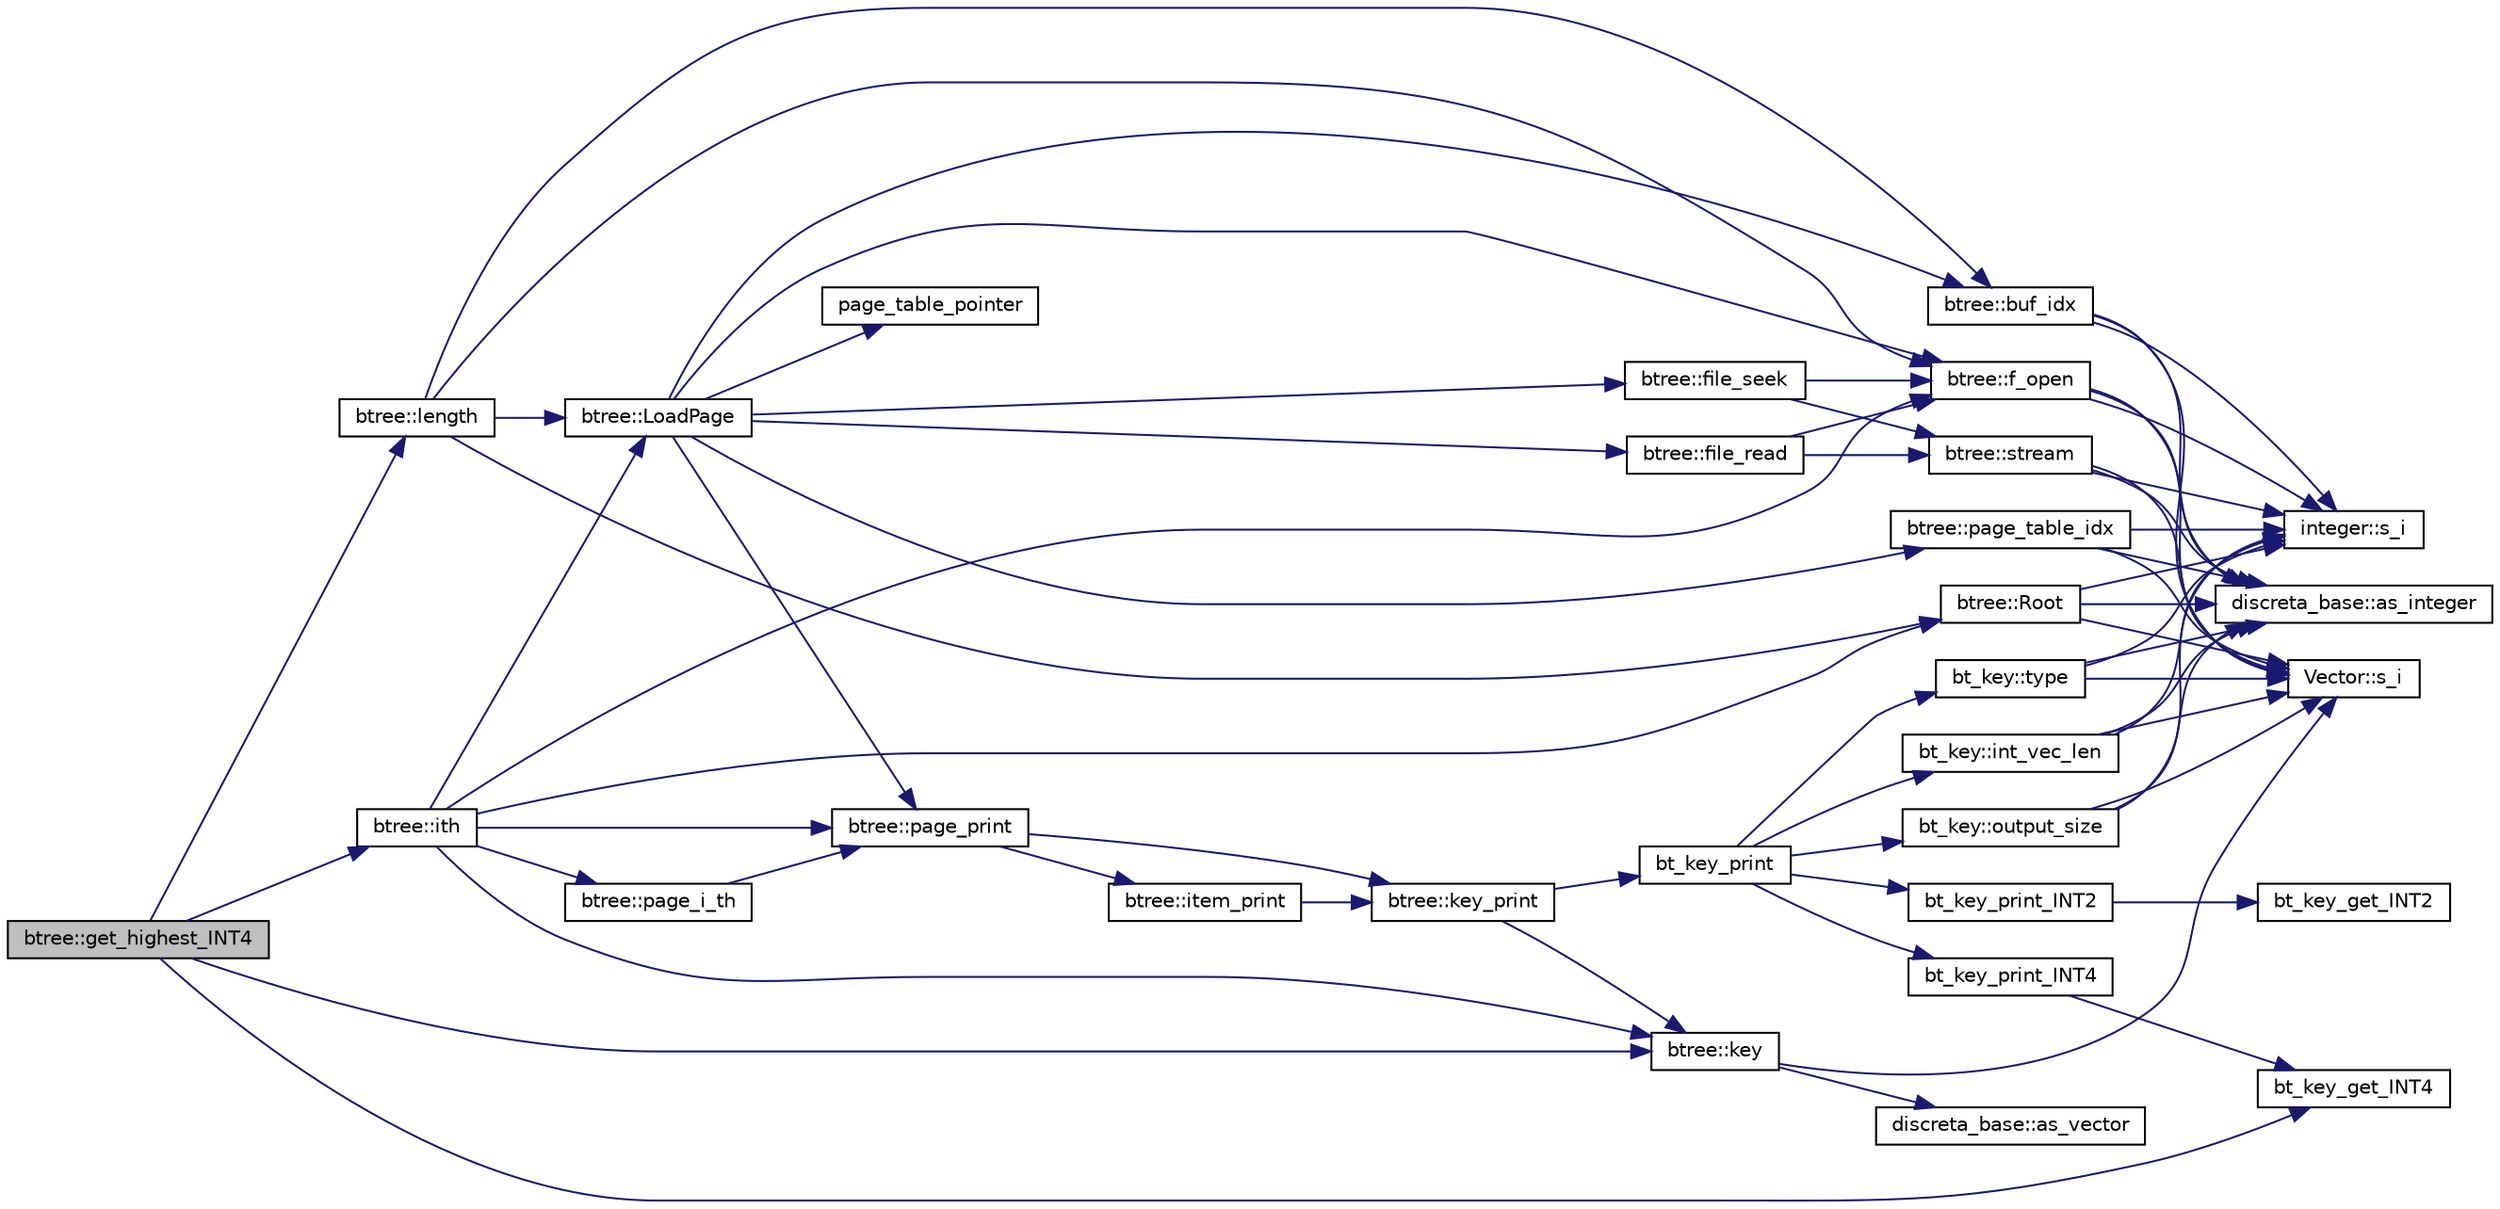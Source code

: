 digraph "btree::get_highest_INT4"
{
  edge [fontname="Helvetica",fontsize="10",labelfontname="Helvetica",labelfontsize="10"];
  node [fontname="Helvetica",fontsize="10",shape=record];
  rankdir="LR";
  Node2128 [label="btree::get_highest_INT4",height=0.2,width=0.4,color="black", fillcolor="grey75", style="filled", fontcolor="black"];
  Node2128 -> Node2129 [color="midnightblue",fontsize="10",style="solid",fontname="Helvetica"];
  Node2129 [label="btree::key",height=0.2,width=0.4,color="black", fillcolor="white", style="filled",URL="$dd/db0/classbtree.html#abc561b2c60acc5a699637b7eb2549503"];
  Node2129 -> Node2130 [color="midnightblue",fontsize="10",style="solid",fontname="Helvetica"];
  Node2130 [label="Vector::s_i",height=0.2,width=0.4,color="black", fillcolor="white", style="filled",URL="$d5/db2/class_vector.html#a1c4fe1752523df8119f70dd550244871"];
  Node2129 -> Node2131 [color="midnightblue",fontsize="10",style="solid",fontname="Helvetica"];
  Node2131 [label="discreta_base::as_vector",height=0.2,width=0.4,color="black", fillcolor="white", style="filled",URL="$d7/d71/classdiscreta__base.html#a7bdd6cae39c380b128ee9e17e42cf020"];
  Node2128 -> Node2132 [color="midnightblue",fontsize="10",style="solid",fontname="Helvetica"];
  Node2132 [label="btree::length",height=0.2,width=0.4,color="black", fillcolor="white", style="filled",URL="$dd/db0/classbtree.html#ac75ef7763f81f808bdf266f12d1fa137"];
  Node2132 -> Node2133 [color="midnightblue",fontsize="10",style="solid",fontname="Helvetica"];
  Node2133 [label="btree::f_open",height=0.2,width=0.4,color="black", fillcolor="white", style="filled",URL="$dd/db0/classbtree.html#a192d74607f02ea8e0ad631d6e6fd6704"];
  Node2133 -> Node2130 [color="midnightblue",fontsize="10",style="solid",fontname="Helvetica"];
  Node2133 -> Node2134 [color="midnightblue",fontsize="10",style="solid",fontname="Helvetica"];
  Node2134 [label="discreta_base::as_integer",height=0.2,width=0.4,color="black", fillcolor="white", style="filled",URL="$d7/d71/classdiscreta__base.html#a00d7691eaf874fd283d942692fe8dd26"];
  Node2133 -> Node2135 [color="midnightblue",fontsize="10",style="solid",fontname="Helvetica"];
  Node2135 [label="integer::s_i",height=0.2,width=0.4,color="black", fillcolor="white", style="filled",URL="$d0/de5/classinteger.html#adf28e9f94d4c844adaa950deeb80b904"];
  Node2132 -> Node2136 [color="midnightblue",fontsize="10",style="solid",fontname="Helvetica"];
  Node2136 [label="btree::buf_idx",height=0.2,width=0.4,color="black", fillcolor="white", style="filled",URL="$dd/db0/classbtree.html#a6a928fc93c93d8b5a83ad1ba699b453e"];
  Node2136 -> Node2130 [color="midnightblue",fontsize="10",style="solid",fontname="Helvetica"];
  Node2136 -> Node2134 [color="midnightblue",fontsize="10",style="solid",fontname="Helvetica"];
  Node2136 -> Node2135 [color="midnightblue",fontsize="10",style="solid",fontname="Helvetica"];
  Node2132 -> Node2137 [color="midnightblue",fontsize="10",style="solid",fontname="Helvetica"];
  Node2137 [label="btree::Root",height=0.2,width=0.4,color="black", fillcolor="white", style="filled",URL="$dd/db0/classbtree.html#a2fd65be715ab94bf4a764c4f582a642b"];
  Node2137 -> Node2130 [color="midnightblue",fontsize="10",style="solid",fontname="Helvetica"];
  Node2137 -> Node2134 [color="midnightblue",fontsize="10",style="solid",fontname="Helvetica"];
  Node2137 -> Node2135 [color="midnightblue",fontsize="10",style="solid",fontname="Helvetica"];
  Node2132 -> Node2138 [color="midnightblue",fontsize="10",style="solid",fontname="Helvetica"];
  Node2138 [label="btree::LoadPage",height=0.2,width=0.4,color="black", fillcolor="white", style="filled",URL="$dd/db0/classbtree.html#a29d23b8b151b6b793aa1184ca6ccc947"];
  Node2138 -> Node2133 [color="midnightblue",fontsize="10",style="solid",fontname="Helvetica"];
  Node2138 -> Node2136 [color="midnightblue",fontsize="10",style="solid",fontname="Helvetica"];
  Node2138 -> Node2139 [color="midnightblue",fontsize="10",style="solid",fontname="Helvetica"];
  Node2139 [label="page_table_pointer",height=0.2,width=0.4,color="black", fillcolor="white", style="filled",URL="$d9/d60/discreta_8h.html#a53208086adbea2817fe45f917410d9d0"];
  Node2138 -> Node2140 [color="midnightblue",fontsize="10",style="solid",fontname="Helvetica"];
  Node2140 [label="btree::page_table_idx",height=0.2,width=0.4,color="black", fillcolor="white", style="filled",URL="$dd/db0/classbtree.html#abc6a6f309e4c61cb5a7f4c4a248d384d"];
  Node2140 -> Node2130 [color="midnightblue",fontsize="10",style="solid",fontname="Helvetica"];
  Node2140 -> Node2134 [color="midnightblue",fontsize="10",style="solid",fontname="Helvetica"];
  Node2140 -> Node2135 [color="midnightblue",fontsize="10",style="solid",fontname="Helvetica"];
  Node2138 -> Node2141 [color="midnightblue",fontsize="10",style="solid",fontname="Helvetica"];
  Node2141 [label="btree::file_seek",height=0.2,width=0.4,color="black", fillcolor="white", style="filled",URL="$dd/db0/classbtree.html#a829c985973c7c164fda2d81398e13504"];
  Node2141 -> Node2133 [color="midnightblue",fontsize="10",style="solid",fontname="Helvetica"];
  Node2141 -> Node2142 [color="midnightblue",fontsize="10",style="solid",fontname="Helvetica"];
  Node2142 [label="btree::stream",height=0.2,width=0.4,color="black", fillcolor="white", style="filled",URL="$dd/db0/classbtree.html#af99e68df8c3674b7d77ed80a8bbcffac"];
  Node2142 -> Node2130 [color="midnightblue",fontsize="10",style="solid",fontname="Helvetica"];
  Node2142 -> Node2134 [color="midnightblue",fontsize="10",style="solid",fontname="Helvetica"];
  Node2142 -> Node2135 [color="midnightblue",fontsize="10",style="solid",fontname="Helvetica"];
  Node2138 -> Node2143 [color="midnightblue",fontsize="10",style="solid",fontname="Helvetica"];
  Node2143 [label="btree::file_read",height=0.2,width=0.4,color="black", fillcolor="white", style="filled",URL="$dd/db0/classbtree.html#ab0b9bbc01c3d3836048934e90aec5f6c"];
  Node2143 -> Node2133 [color="midnightblue",fontsize="10",style="solid",fontname="Helvetica"];
  Node2143 -> Node2142 [color="midnightblue",fontsize="10",style="solid",fontname="Helvetica"];
  Node2138 -> Node2144 [color="midnightblue",fontsize="10",style="solid",fontname="Helvetica"];
  Node2144 [label="btree::page_print",height=0.2,width=0.4,color="black", fillcolor="white", style="filled",URL="$dd/db0/classbtree.html#ae6ffbcdff58a0c738d1a0e27a963da5d"];
  Node2144 -> Node2145 [color="midnightblue",fontsize="10",style="solid",fontname="Helvetica"];
  Node2145 [label="btree::item_print",height=0.2,width=0.4,color="black", fillcolor="white", style="filled",URL="$dd/db0/classbtree.html#aca05a17e852f911cf7b1a971e7e7ad08"];
  Node2145 -> Node2146 [color="midnightblue",fontsize="10",style="solid",fontname="Helvetica"];
  Node2146 [label="btree::key_print",height=0.2,width=0.4,color="black", fillcolor="white", style="filled",URL="$dd/db0/classbtree.html#a4d527d5afa4891a2fa69fc1a07c48627"];
  Node2146 -> Node2147 [color="midnightblue",fontsize="10",style="solid",fontname="Helvetica"];
  Node2147 [label="bt_key_print",height=0.2,width=0.4,color="black", fillcolor="white", style="filled",URL="$d0/db3/bt__key_8_c.html#a14b2a3662044cca4e54d45f271c947aa"];
  Node2147 -> Node2148 [color="midnightblue",fontsize="10",style="solid",fontname="Helvetica"];
  Node2148 [label="bt_key::type",height=0.2,width=0.4,color="black", fillcolor="white", style="filled",URL="$d1/de5/classbt__key.html#ae788a415a20f75fe7160408a055bb33f"];
  Node2148 -> Node2130 [color="midnightblue",fontsize="10",style="solid",fontname="Helvetica"];
  Node2148 -> Node2134 [color="midnightblue",fontsize="10",style="solid",fontname="Helvetica"];
  Node2148 -> Node2135 [color="midnightblue",fontsize="10",style="solid",fontname="Helvetica"];
  Node2147 -> Node2149 [color="midnightblue",fontsize="10",style="solid",fontname="Helvetica"];
  Node2149 [label="bt_key::output_size",height=0.2,width=0.4,color="black", fillcolor="white", style="filled",URL="$d1/de5/classbt__key.html#acb48f95d030f62c56051d0cd6e013394"];
  Node2149 -> Node2130 [color="midnightblue",fontsize="10",style="solid",fontname="Helvetica"];
  Node2149 -> Node2134 [color="midnightblue",fontsize="10",style="solid",fontname="Helvetica"];
  Node2149 -> Node2135 [color="midnightblue",fontsize="10",style="solid",fontname="Helvetica"];
  Node2147 -> Node2150 [color="midnightblue",fontsize="10",style="solid",fontname="Helvetica"];
  Node2150 [label="bt_key_print_INT4",height=0.2,width=0.4,color="black", fillcolor="white", style="filled",URL="$d0/db3/bt__key_8_c.html#ad752d162f10144228c321f41fb5b8bdd"];
  Node2150 -> Node2151 [color="midnightblue",fontsize="10",style="solid",fontname="Helvetica"];
  Node2151 [label="bt_key_get_INT4",height=0.2,width=0.4,color="black", fillcolor="white", style="filled",URL="$d0/db3/bt__key_8_c.html#ae2728a8a265629876b486504625977fa"];
  Node2147 -> Node2152 [color="midnightblue",fontsize="10",style="solid",fontname="Helvetica"];
  Node2152 [label="bt_key_print_INT2",height=0.2,width=0.4,color="black", fillcolor="white", style="filled",URL="$d0/db3/bt__key_8_c.html#a557e01620ef554044797f4e097ba0924"];
  Node2152 -> Node2153 [color="midnightblue",fontsize="10",style="solid",fontname="Helvetica"];
  Node2153 [label="bt_key_get_INT2",height=0.2,width=0.4,color="black", fillcolor="white", style="filled",URL="$d0/db3/bt__key_8_c.html#a6a73c042fa4b7f530a244c4fc6c9e8f2"];
  Node2147 -> Node2154 [color="midnightblue",fontsize="10",style="solid",fontname="Helvetica"];
  Node2154 [label="bt_key::int_vec_len",height=0.2,width=0.4,color="black", fillcolor="white", style="filled",URL="$d1/de5/classbt__key.html#ac8e43906f79bacf330fa1726925b7e37"];
  Node2154 -> Node2130 [color="midnightblue",fontsize="10",style="solid",fontname="Helvetica"];
  Node2154 -> Node2134 [color="midnightblue",fontsize="10",style="solid",fontname="Helvetica"];
  Node2154 -> Node2135 [color="midnightblue",fontsize="10",style="solid",fontname="Helvetica"];
  Node2146 -> Node2129 [color="midnightblue",fontsize="10",style="solid",fontname="Helvetica"];
  Node2144 -> Node2146 [color="midnightblue",fontsize="10",style="solid",fontname="Helvetica"];
  Node2128 -> Node2155 [color="midnightblue",fontsize="10",style="solid",fontname="Helvetica"];
  Node2155 [label="btree::ith",height=0.2,width=0.4,color="black", fillcolor="white", style="filled",URL="$dd/db0/classbtree.html#aba50733eb0d292c2fd103cd6721cc1d6"];
  Node2155 -> Node2133 [color="midnightblue",fontsize="10",style="solid",fontname="Helvetica"];
  Node2155 -> Node2137 [color="midnightblue",fontsize="10",style="solid",fontname="Helvetica"];
  Node2155 -> Node2138 [color="midnightblue",fontsize="10",style="solid",fontname="Helvetica"];
  Node2155 -> Node2144 [color="midnightblue",fontsize="10",style="solid",fontname="Helvetica"];
  Node2155 -> Node2156 [color="midnightblue",fontsize="10",style="solid",fontname="Helvetica"];
  Node2156 [label="btree::page_i_th",height=0.2,width=0.4,color="black", fillcolor="white", style="filled",URL="$dd/db0/classbtree.html#a46150b5fbb59f760f6269ce559b38525"];
  Node2156 -> Node2144 [color="midnightblue",fontsize="10",style="solid",fontname="Helvetica"];
  Node2155 -> Node2129 [color="midnightblue",fontsize="10",style="solid",fontname="Helvetica"];
  Node2128 -> Node2151 [color="midnightblue",fontsize="10",style="solid",fontname="Helvetica"];
}
